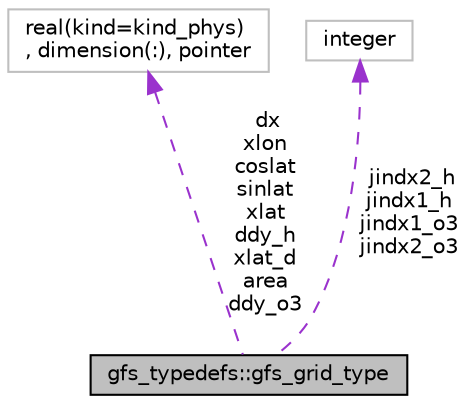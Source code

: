 digraph "gfs_typedefs::gfs_grid_type"
{
  edge [fontname="Helvetica",fontsize="10",labelfontname="Helvetica",labelfontsize="10"];
  node [fontname="Helvetica",fontsize="10",shape=record];
  Node1 [label="gfs_typedefs::gfs_grid_type",height=0.2,width=0.4,color="black", fillcolor="grey75", style="filled", fontcolor="black"];
  Node2 -> Node1 [dir="back",color="darkorchid3",fontsize="10",style="dashed",label=" dx\nxlon\ncoslat\nsinlat\nxlat\nddy_h\nxlat_d\narea\nddy_o3" ,fontname="Helvetica"];
  Node2 [label="real(kind=kind_phys)\l, dimension(:), pointer",height=0.2,width=0.4,color="grey75", fillcolor="white", style="filled"];
  Node3 -> Node1 [dir="back",color="darkorchid3",fontsize="10",style="dashed",label=" jindx2_h\njindx1_h\njindx1_o3\njindx2_o3" ,fontname="Helvetica"];
  Node3 [label="integer",height=0.2,width=0.4,color="grey75", fillcolor="white", style="filled"];
}
